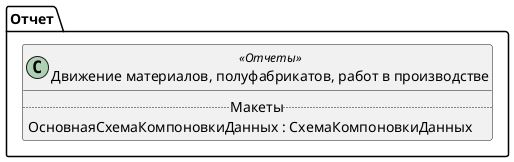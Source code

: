 ﻿@startuml ДвижениеМатериаловПолуфабрикатовРаботВПроизводстве
'!include templates.wsd
'..\include templates.wsd
class Отчет.ДвижениеМатериаловПолуфабрикатовРаботВПроизводстве as "Движение материалов, полуфабрикатов, работ в производстве" <<Отчеты>>
{
..Макеты..
ОсновнаяСхемаКомпоновкиДанных : СхемаКомпоновкиДанных
}
@enduml
